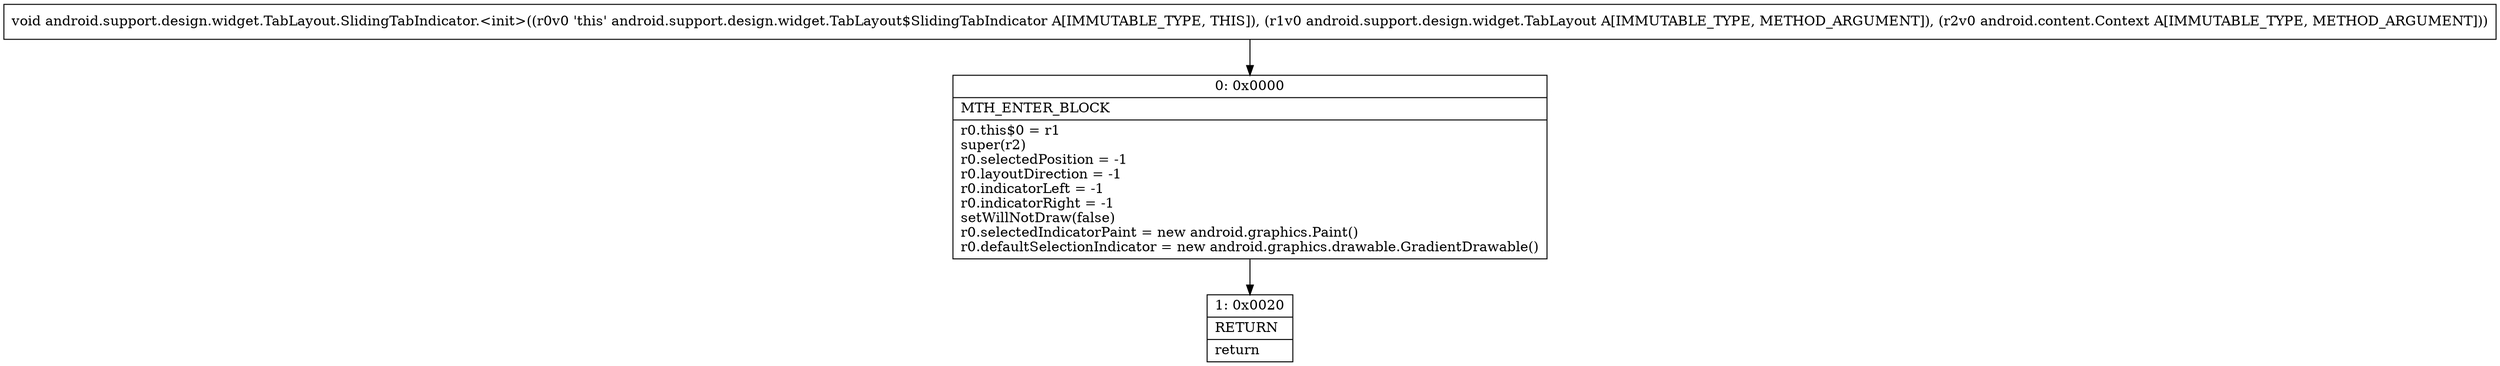 digraph "CFG forandroid.support.design.widget.TabLayout.SlidingTabIndicator.\<init\>(Landroid\/support\/design\/widget\/TabLayout;Landroid\/content\/Context;)V" {
Node_0 [shape=record,label="{0\:\ 0x0000|MTH_ENTER_BLOCK\l|r0.this$0 = r1\lsuper(r2)\lr0.selectedPosition = \-1\lr0.layoutDirection = \-1\lr0.indicatorLeft = \-1\lr0.indicatorRight = \-1\lsetWillNotDraw(false)\lr0.selectedIndicatorPaint = new android.graphics.Paint()\lr0.defaultSelectionIndicator = new android.graphics.drawable.GradientDrawable()\l}"];
Node_1 [shape=record,label="{1\:\ 0x0020|RETURN\l|return\l}"];
MethodNode[shape=record,label="{void android.support.design.widget.TabLayout.SlidingTabIndicator.\<init\>((r0v0 'this' android.support.design.widget.TabLayout$SlidingTabIndicator A[IMMUTABLE_TYPE, THIS]), (r1v0 android.support.design.widget.TabLayout A[IMMUTABLE_TYPE, METHOD_ARGUMENT]), (r2v0 android.content.Context A[IMMUTABLE_TYPE, METHOD_ARGUMENT])) }"];
MethodNode -> Node_0;
Node_0 -> Node_1;
}


